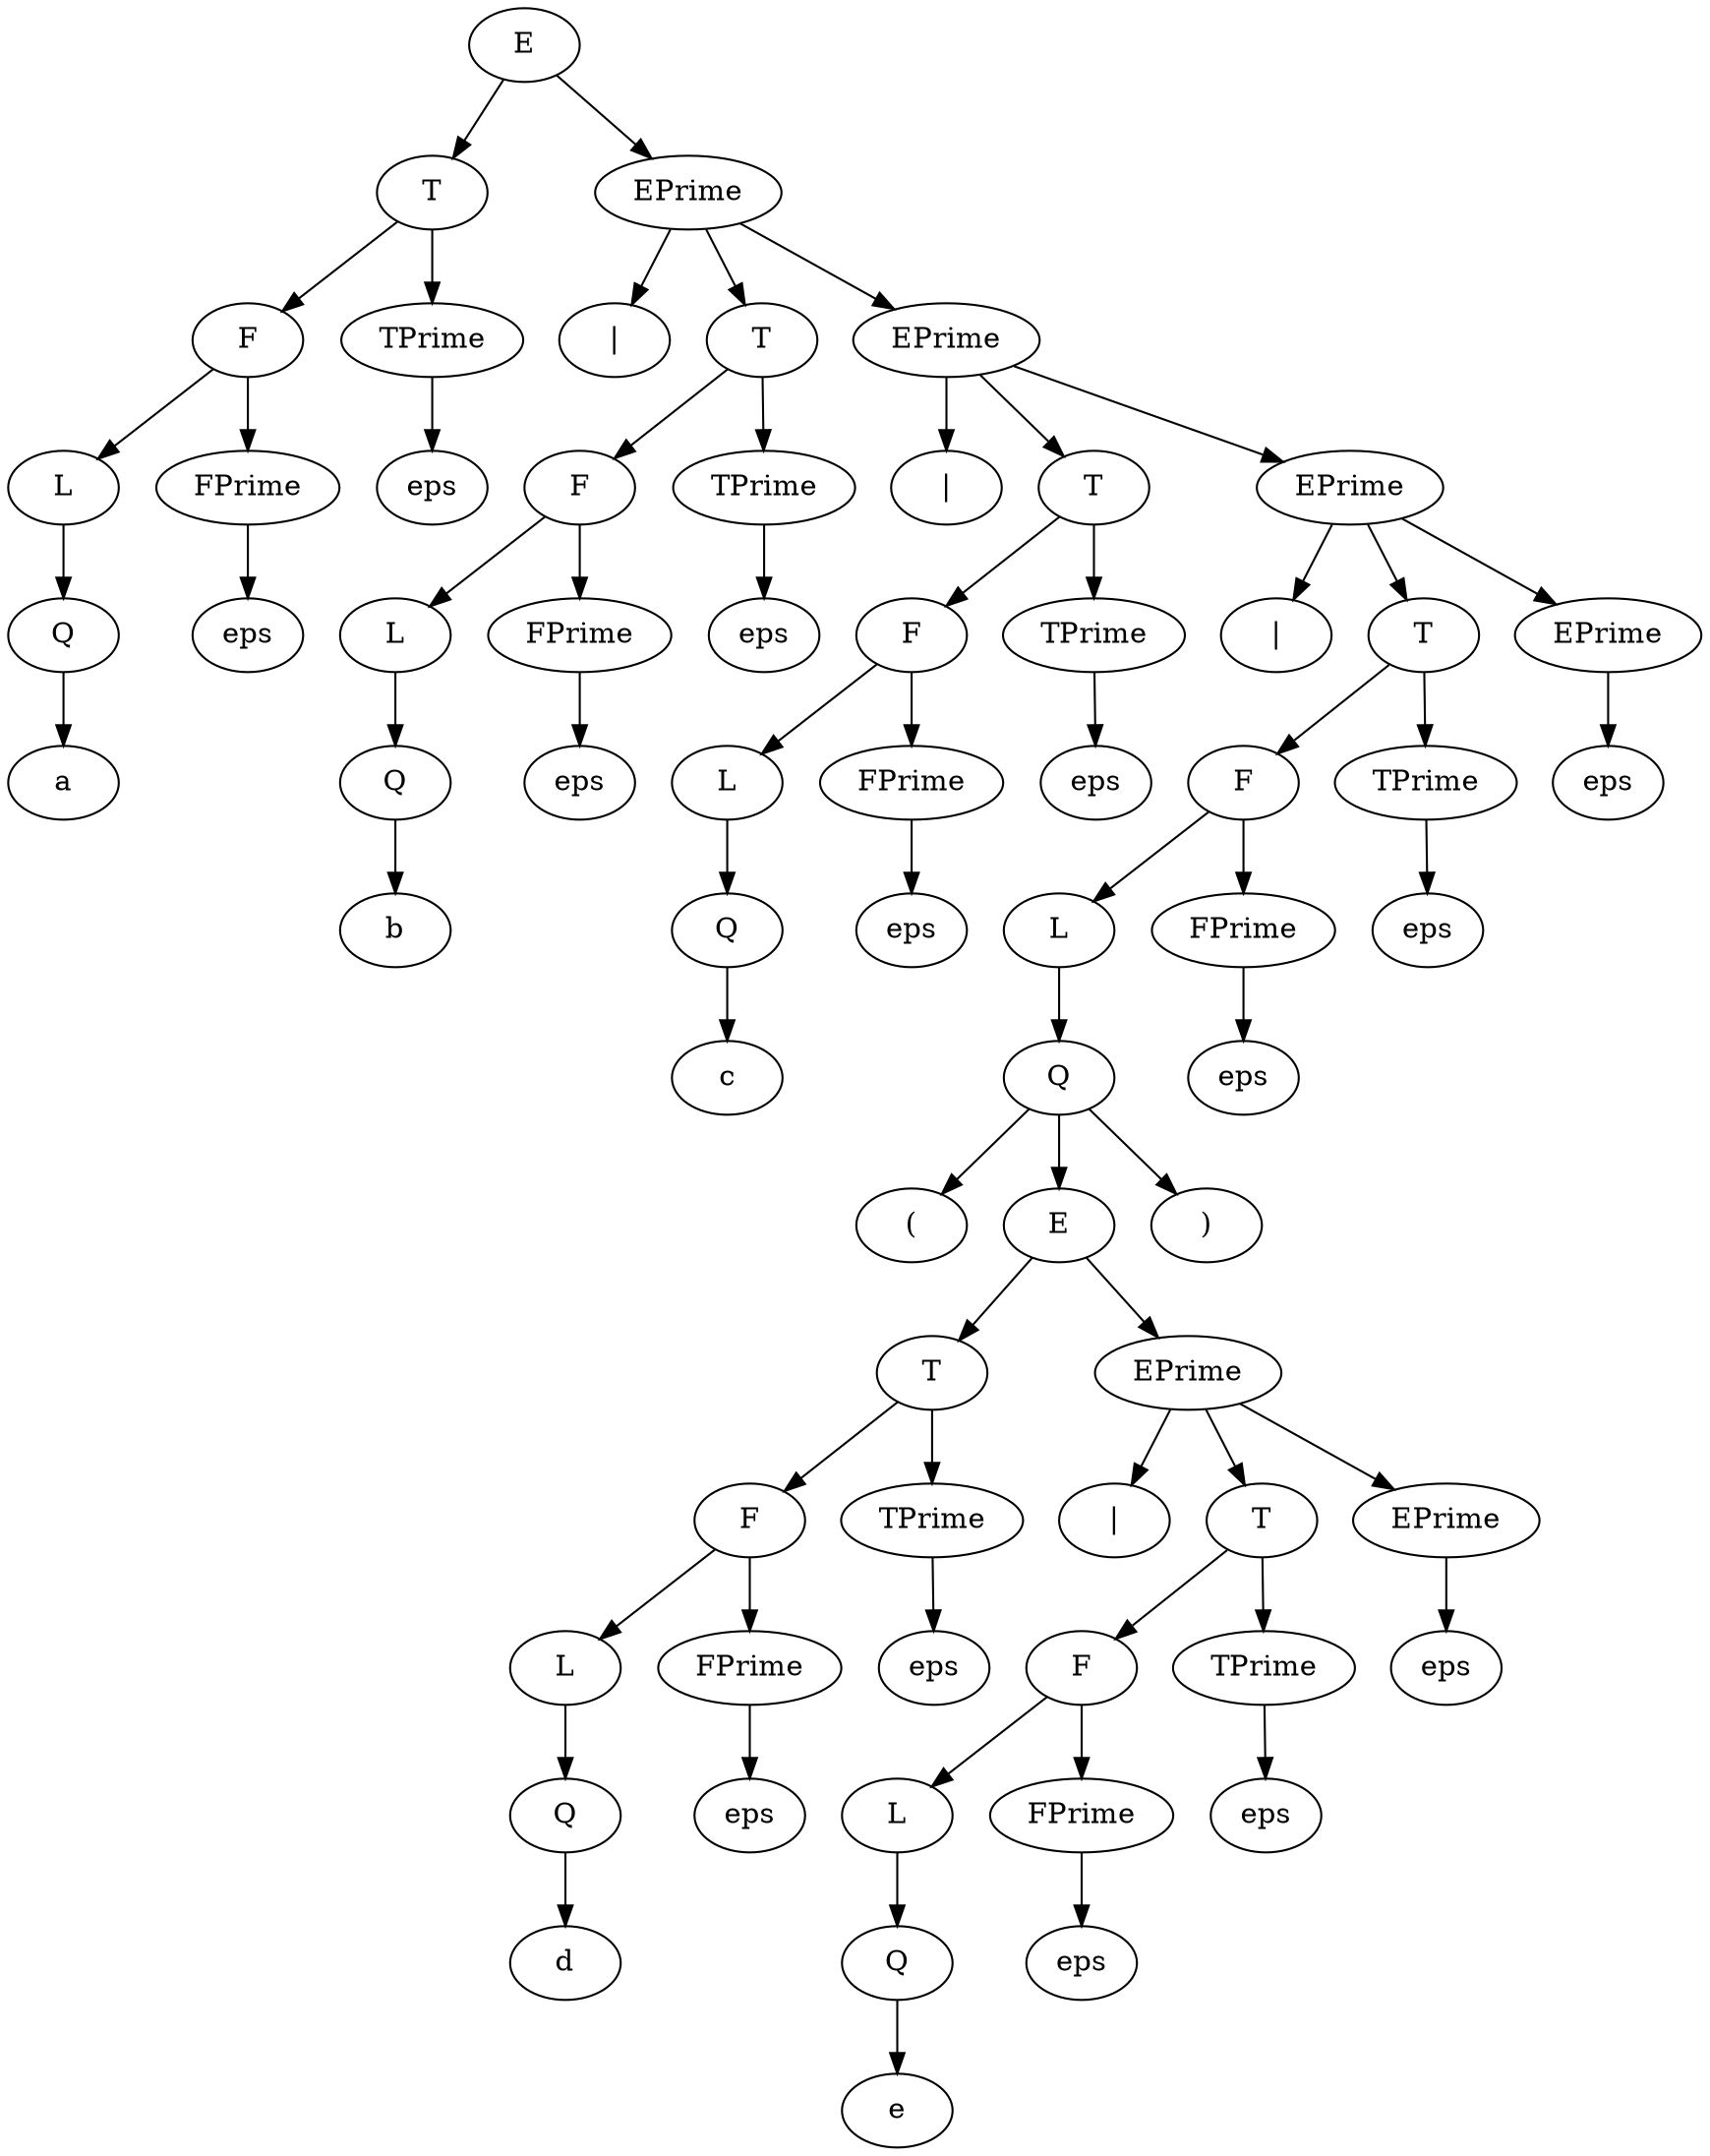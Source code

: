 digraph {
n77 [label="E"];
n77 -> n9;
n9 [label="T"];
n9 -> n6;
n6 [label="F"];
n6 -> n3;
n3 [label="L"];
n3 -> n1;
n1 [label="Q"];
n1 -> n2;
n2 [label="a"];
n6 -> n4;
n4 [label="FPrime"];
n4 -> n5;
n5 [label="eps"];
n9 -> n7;
n7 [label="TPrime"];
n7 -> n8;
n8 [label="eps"];
n77 -> n75;
n75 [label="EPrime"];
n75 -> n76;
n76 [label="|"];
n75 -> n20;
n20 [label="T"];
n20 -> n17;
n17 [label="F"];
n17 -> n14;
n14 [label="L"];
n14 -> n12;
n12 [label="Q"];
n12 -> n13;
n13 [label="b"];
n17 -> n15;
n15 [label="FPrime"];
n15 -> n16;
n16 [label="eps"];
n20 -> n18;
n18 [label="TPrime"];
n18 -> n19;
n19 [label="eps"];
n75 -> n73;
n73 [label="EPrime"];
n73 -> n74;
n74 [label="|"];
n73 -> n31;
n31 [label="T"];
n31 -> n28;
n28 [label="F"];
n28 -> n25;
n25 [label="L"];
n25 -> n23;
n23 [label="Q"];
n23 -> n24;
n24 [label="c"];
n28 -> n26;
n26 [label="FPrime"];
n26 -> n27;
n27 [label="eps"];
n31 -> n29;
n29 [label="TPrime"];
n29 -> n30;
n30 [label="eps"];
n73 -> n71;
n71 [label="EPrime"];
n71 -> n72;
n72 [label="|"];
n71 -> n68;
n68 [label="T"];
n68 -> n65;
n65 [label="F"];
n65 -> n62;
n62 [label="L"];
n62 -> n59;
n59 [label="Q"];
n59 -> n60;
n60 [label="("];
n59 -> n58;
n58 [label="E"];
n58 -> n42;
n42 [label="T"];
n42 -> n39;
n39 [label="F"];
n39 -> n36;
n36 [label="L"];
n36 -> n34;
n34 [label="Q"];
n34 -> n35;
n35 [label="d"];
n39 -> n37;
n37 [label="FPrime"];
n37 -> n38;
n38 [label="eps"];
n42 -> n40;
n40 [label="TPrime"];
n40 -> n41;
n41 [label="eps"];
n58 -> n56;
n56 [label="EPrime"];
n56 -> n57;
n57 [label="|"];
n56 -> n53;
n53 [label="T"];
n53 -> n50;
n50 [label="F"];
n50 -> n47;
n47 [label="L"];
n47 -> n45;
n45 [label="Q"];
n45 -> n46;
n46 [label="e"];
n50 -> n48;
n48 [label="FPrime"];
n48 -> n49;
n49 [label="eps"];
n53 -> n51;
n51 [label="TPrime"];
n51 -> n52;
n52 [label="eps"];
n56 -> n54;
n54 [label="EPrime"];
n54 -> n55;
n55 [label="eps"];
n59 -> n61;
n61 [label=")"];
n65 -> n63;
n63 [label="FPrime"];
n63 -> n64;
n64 [label="eps"];
n68 -> n66;
n66 [label="TPrime"];
n66 -> n67;
n67 [label="eps"];
n71 -> n69;
n69 [label="EPrime"];
n69 -> n70;
n70 [label="eps"];

 }
